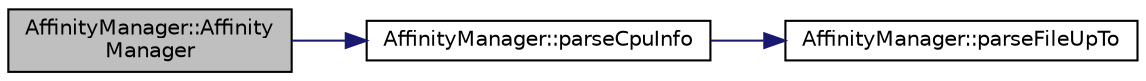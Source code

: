 digraph "AffinityManager::AffinityManager"
{
 // INTERACTIVE_SVG=YES
  edge [fontname="Helvetica",fontsize="10",labelfontname="Helvetica",labelfontsize="10"];
  node [fontname="Helvetica",fontsize="10",shape=record];
  rankdir="LR";
  Node1 [label="AffinityManager::Affinity\lManager",height=0.2,width=0.4,color="black", fillcolor="grey75", style="filled", fontcolor="black"];
  Node1 -> Node2 [color="midnightblue",fontsize="10",style="solid",fontname="Helvetica"];
  Node2 [label="AffinityManager::parseCpuInfo",height=0.2,width=0.4,color="black", fillcolor="white", style="filled",URL="$da/da5/class_affinity_manager.html#a2ef32b36feba97428256f1faaa3712bd"];
  Node2 -> Node3 [color="midnightblue",fontsize="10",style="solid",fontname="Helvetica"];
  Node3 [label="AffinityManager::parseFileUpTo",height=0.2,width=0.4,color="black", fillcolor="white", style="filled",URL="$da/da5/class_affinity_manager.html#a5f68a07af8fa53dfb740584313814b2e"];
}

